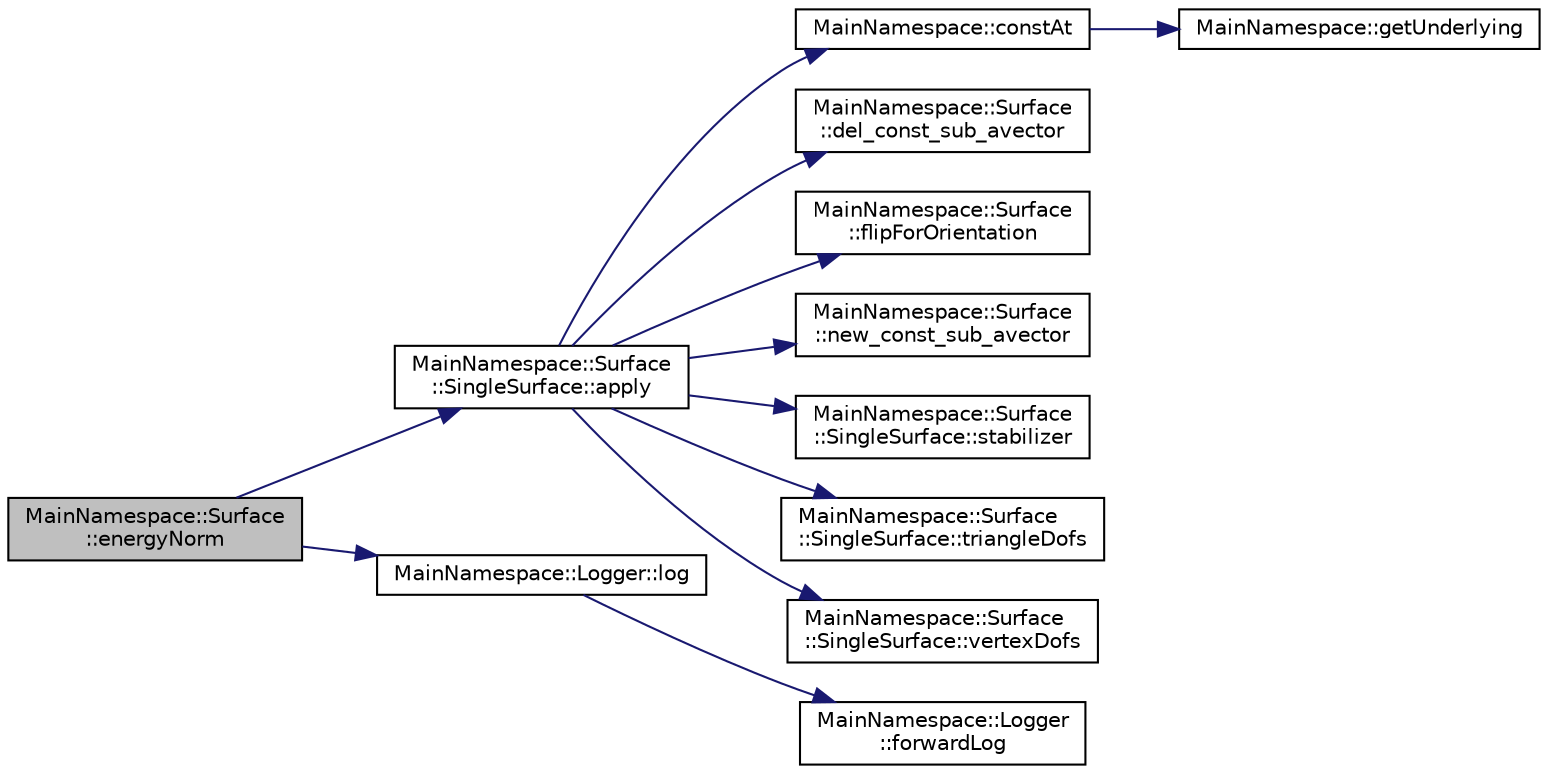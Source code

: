 digraph "MainNamespace::Surface::energyNorm"
{
 // INTERACTIVE_SVG=YES
 // LATEX_PDF_SIZE
  edge [fontname="Helvetica",fontsize="10",labelfontname="Helvetica",labelfontsize="10"];
  node [fontname="Helvetica",fontsize="10",shape=record];
  rankdir="LR";
  Node1 [label="MainNamespace::Surface\l::energyNorm",height=0.2,width=0.4,color="black", fillcolor="grey75", style="filled", fontcolor="black",tooltip=" "];
  Node1 -> Node2 [color="midnightblue",fontsize="10",style="solid",fontname="Helvetica"];
  Node2 [label="MainNamespace::Surface\l::SingleSurface::apply",height=0.2,width=0.4,color="black", fillcolor="white", style="filled",URL="$class_main_namespace_1_1_surface_1_1_single_surface.html#a18885e3f98157c025137d7668fe65301",tooltip="Apply the (scaled) Calderón operator (previously constructed) to the source vector,..."];
  Node2 -> Node3 [color="midnightblue",fontsize="10",style="solid",fontname="Helvetica"];
  Node3 [label="MainNamespace::constAt",height=0.2,width=0.4,color="black", fillcolor="white", style="filled",URL="$namespace_main_namespace.html#a85b811ee0af1eea8ab8cbabb1f200e9d",tooltip=" "];
  Node3 -> Node4 [color="midnightblue",fontsize="10",style="solid",fontname="Helvetica"];
  Node4 [label="MainNamespace::getUnderlying",height=0.2,width=0.4,color="black", fillcolor="white", style="filled",URL="$namespace_main_namespace.html#af2bdf8b63f748b11f1bb616b59890873",tooltip=" "];
  Node2 -> Node5 [color="midnightblue",fontsize="10",style="solid",fontname="Helvetica"];
  Node5 [label="MainNamespace::Surface\l::del_const_sub_avector",height=0.2,width=0.4,color="black", fillcolor="white", style="filled",URL="$namespace_main_namespace_1_1_surface.html#a87d1cf457ea557719602c0fa146bb5d8",tooltip=" "];
  Node2 -> Node6 [color="midnightblue",fontsize="10",style="solid",fontname="Helvetica"];
  Node6 [label="MainNamespace::Surface\l::flipForOrientation",height=0.2,width=0.4,color="black", fillcolor="white", style="filled",URL="$namespace_main_namespace_1_1_surface.html#a28f7f6dcbbc4ddd8c3944c19f6f6e846",tooltip=" "];
  Node2 -> Node7 [color="midnightblue",fontsize="10",style="solid",fontname="Helvetica"];
  Node7 [label="MainNamespace::Surface\l::new_const_sub_avector",height=0.2,width=0.4,color="black", fillcolor="white", style="filled",URL="$namespace_main_namespace_1_1_surface.html#a2a1d5e2354fdae877885c0e041fd0f34",tooltip=" "];
  Node2 -> Node8 [color="midnightblue",fontsize="10",style="solid",fontname="Helvetica"];
  Node8 [label="MainNamespace::Surface\l::SingleSurface::stabilizer",height=0.2,width=0.4,color="black", fillcolor="white", style="filled",URL="$class_main_namespace_1_1_surface_1_1_single_surface.html#a7d8e039812cd3719b07f14d641af0c2d",tooltip="Getter."];
  Node2 -> Node9 [color="midnightblue",fontsize="10",style="solid",fontname="Helvetica"];
  Node9 [label="MainNamespace::Surface\l::SingleSurface::triangleDofs",height=0.2,width=0.4,color="black", fillcolor="white", style="filled",URL="$class_main_namespace_1_1_surface_1_1_single_surface.html#ab8312d4fb49958ca18e9286726a4807f",tooltip="Getter."];
  Node2 -> Node10 [color="midnightblue",fontsize="10",style="solid",fontname="Helvetica"];
  Node10 [label="MainNamespace::Surface\l::SingleSurface::vertexDofs",height=0.2,width=0.4,color="black", fillcolor="white", style="filled",URL="$class_main_namespace_1_1_surface_1_1_single_surface.html#ae92b5553e908e57c25c2ebbf4bf94850",tooltip="Getter."];
  Node1 -> Node11 [color="midnightblue",fontsize="10",style="solid",fontname="Helvetica"];
  Node11 [label="MainNamespace::Logger::log",height=0.2,width=0.4,color="black", fillcolor="white", style="filled",URL="$namespace_main_namespace_1_1_logger.html#afbb4cc2d8b498e71fcb228f0da8309a1",tooltip=" "];
  Node11 -> Node12 [color="midnightblue",fontsize="10",style="solid",fontname="Helvetica"];
  Node12 [label="MainNamespace::Logger\l::forwardLog",height=0.2,width=0.4,color="black", fillcolor="white", style="filled",URL="$namespace_main_namespace_1_1_logger.html#af052b0198f333fca77f0837a511ec7f7",tooltip=" "];
}
